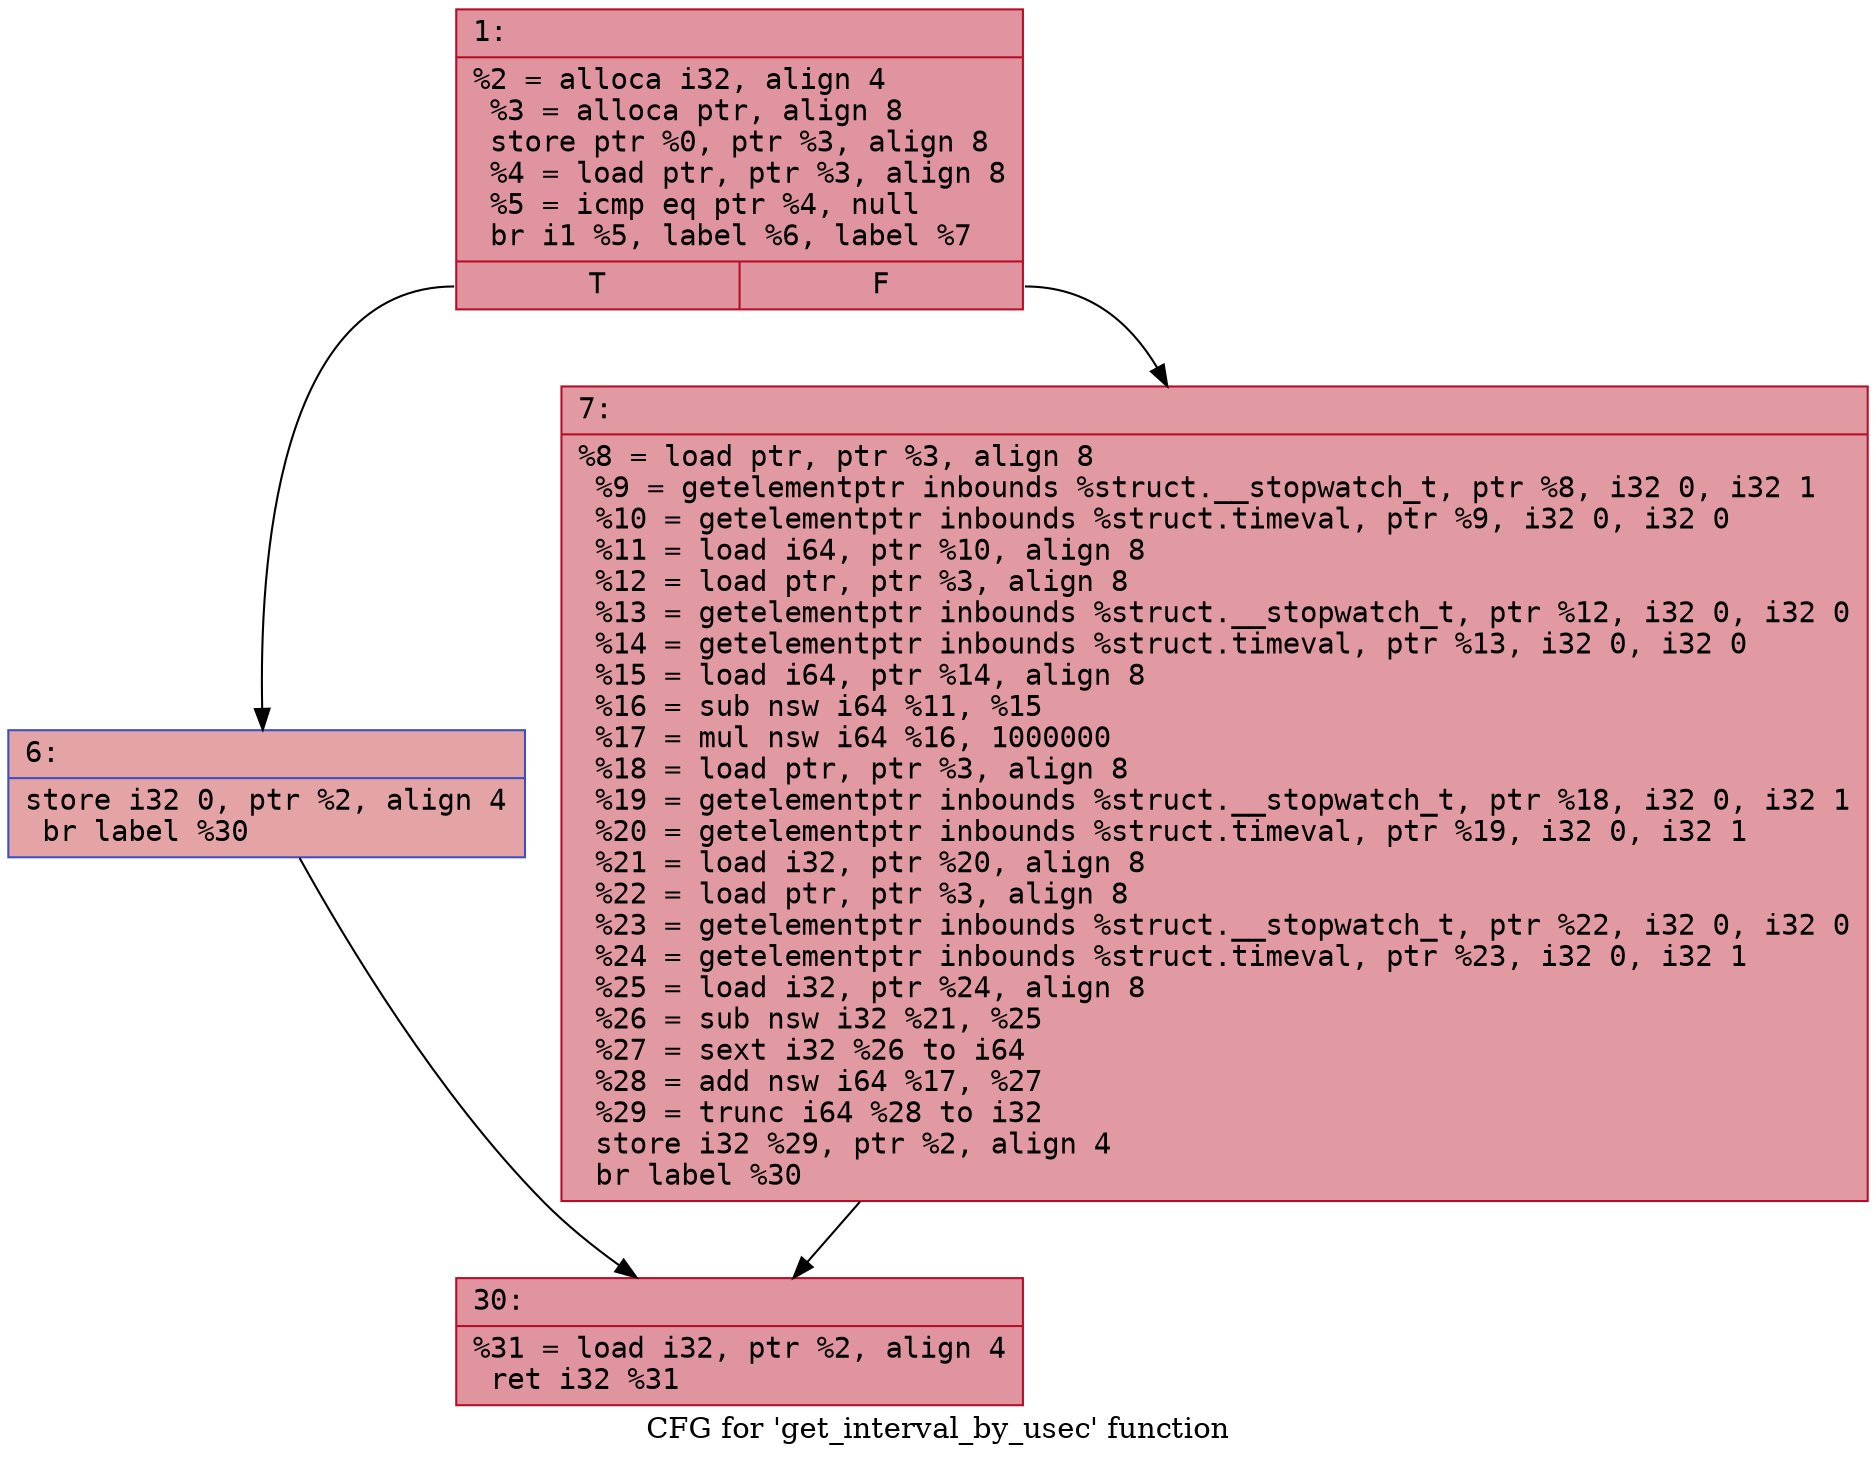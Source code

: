 digraph "CFG for 'get_interval_by_usec' function" {
	label="CFG for 'get_interval_by_usec' function";

	Node0x6000025e5f90 [shape=record,color="#b70d28ff", style=filled, fillcolor="#b70d2870" fontname="Courier",label="{1:\l|  %2 = alloca i32, align 4\l  %3 = alloca ptr, align 8\l  store ptr %0, ptr %3, align 8\l  %4 = load ptr, ptr %3, align 8\l  %5 = icmp eq ptr %4, null\l  br i1 %5, label %6, label %7\l|{<s0>T|<s1>F}}"];
	Node0x6000025e5f90:s0 -> Node0x6000025e5fe0[tooltip="1 -> 6\nProbability 37.50%" ];
	Node0x6000025e5f90:s1 -> Node0x6000025e6030[tooltip="1 -> 7\nProbability 62.50%" ];
	Node0x6000025e5fe0 [shape=record,color="#3d50c3ff", style=filled, fillcolor="#c32e3170" fontname="Courier",label="{6:\l|  store i32 0, ptr %2, align 4\l  br label %30\l}"];
	Node0x6000025e5fe0 -> Node0x6000025e6080[tooltip="6 -> 30\nProbability 100.00%" ];
	Node0x6000025e6030 [shape=record,color="#b70d28ff", style=filled, fillcolor="#bb1b2c70" fontname="Courier",label="{7:\l|  %8 = load ptr, ptr %3, align 8\l  %9 = getelementptr inbounds %struct.__stopwatch_t, ptr %8, i32 0, i32 1\l  %10 = getelementptr inbounds %struct.timeval, ptr %9, i32 0, i32 0\l  %11 = load i64, ptr %10, align 8\l  %12 = load ptr, ptr %3, align 8\l  %13 = getelementptr inbounds %struct.__stopwatch_t, ptr %12, i32 0, i32 0\l  %14 = getelementptr inbounds %struct.timeval, ptr %13, i32 0, i32 0\l  %15 = load i64, ptr %14, align 8\l  %16 = sub nsw i64 %11, %15\l  %17 = mul nsw i64 %16, 1000000\l  %18 = load ptr, ptr %3, align 8\l  %19 = getelementptr inbounds %struct.__stopwatch_t, ptr %18, i32 0, i32 1\l  %20 = getelementptr inbounds %struct.timeval, ptr %19, i32 0, i32 1\l  %21 = load i32, ptr %20, align 8\l  %22 = load ptr, ptr %3, align 8\l  %23 = getelementptr inbounds %struct.__stopwatch_t, ptr %22, i32 0, i32 0\l  %24 = getelementptr inbounds %struct.timeval, ptr %23, i32 0, i32 1\l  %25 = load i32, ptr %24, align 8\l  %26 = sub nsw i32 %21, %25\l  %27 = sext i32 %26 to i64\l  %28 = add nsw i64 %17, %27\l  %29 = trunc i64 %28 to i32\l  store i32 %29, ptr %2, align 4\l  br label %30\l}"];
	Node0x6000025e6030 -> Node0x6000025e6080[tooltip="7 -> 30\nProbability 100.00%" ];
	Node0x6000025e6080 [shape=record,color="#b70d28ff", style=filled, fillcolor="#b70d2870" fontname="Courier",label="{30:\l|  %31 = load i32, ptr %2, align 4\l  ret i32 %31\l}"];
}
